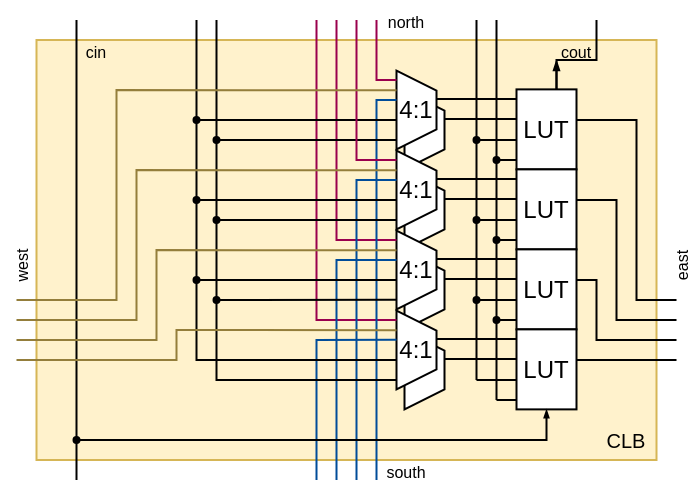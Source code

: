 <mxfile version="20.6.2" type="device"><diagram id="OTnBK1FZf9j2zW7oJSfE" name="Page-1"><mxGraphModel dx="517" dy="412" grid="1" gridSize="10" guides="1" tooltips="1" connect="1" arrows="1" fold="1" page="1" pageScale="1" pageWidth="827" pageHeight="1169" math="0" shadow="0"><root><mxCell id="0"/><mxCell id="1" parent="0"/><mxCell id="RtCC09YcA8MHMknFUzb9-1" value="" style="rounded=0;whiteSpace=wrap;html=1;fillColor=#fff2cc;strokeColor=#d6b656;" vertex="1" parent="1"><mxGeometry x="66.25" y="60" width="310" height="210" as="geometry"/></mxCell><mxCell id="RtCC09YcA8MHMknFUzb9-2" value="" style="endArrow=none;html=1;rounded=0;endFill=0;startArrow=blockThin;startFill=1;startSize=3;" edge="1" parent="1"><mxGeometry width="50" height="50" relative="1" as="geometry"><mxPoint x="326.25" y="70" as="sourcePoint"/><mxPoint x="326.25" y="90" as="targetPoint"/><Array as="points"/></mxGeometry></mxCell><mxCell id="RtCC09YcA8MHMknFUzb9-3" value="" style="endArrow=none;html=1;rounded=0;" edge="1" parent="1"><mxGeometry width="50" height="50" relative="1" as="geometry"><mxPoint x="346.25" y="50" as="sourcePoint"/><mxPoint x="326.25" y="90" as="targetPoint"/><Array as="points"><mxPoint x="346.25" y="70"/><mxPoint x="326.25" y="70"/></Array></mxGeometry></mxCell><mxCell id="RtCC09YcA8MHMknFUzb9-4" value="" style="endArrow=none;html=1;rounded=0;" edge="1" parent="1"><mxGeometry width="50" height="50" relative="1" as="geometry"><mxPoint x="286.25" y="230" as="sourcePoint"/><mxPoint x="286.25" y="50" as="targetPoint"/></mxGeometry></mxCell><mxCell id="RtCC09YcA8MHMknFUzb9-5" value="" style="endArrow=none;html=1;rounded=0;" edge="1" parent="1"><mxGeometry width="50" height="50" relative="1" as="geometry"><mxPoint x="296.25" y="240" as="sourcePoint"/><mxPoint x="296.25" y="50" as="targetPoint"/></mxGeometry></mxCell><mxCell id="RtCC09YcA8MHMknFUzb9-6" value="" style="group" vertex="1" connectable="0" parent="1"><mxGeometry x="246.25" y="70" width="90" height="54.69" as="geometry"/></mxCell><mxCell id="RtCC09YcA8MHMknFUzb9-7" value="" style="endArrow=none;html=1;rounded=0;startArrow=none;startFill=0;endSize=4;startSize=3;strokeWidth=1;entryX=0;entryY=0.5;entryDx=0;entryDy=0;" edge="1" parent="RtCC09YcA8MHMknFUzb9-6"><mxGeometry width="50" height="50" relative="1" as="geometry"><mxPoint x="20" y="29.55" as="sourcePoint"/><mxPoint x="60" y="29.55" as="targetPoint"/></mxGeometry></mxCell><mxCell id="RtCC09YcA8MHMknFUzb9-8" value="" style="shape=trapezoid;perimeter=trapezoidPerimeter;whiteSpace=wrap;html=1;fixedSize=1;size=10;direction=south;" vertex="1" parent="RtCC09YcA8MHMknFUzb9-6"><mxGeometry x="4" y="15.31" width="20" height="39.38" as="geometry"/></mxCell><mxCell id="RtCC09YcA8MHMknFUzb9-9" value="LUT" style="rounded=0;whiteSpace=wrap;html=1;" vertex="1" parent="RtCC09YcA8MHMknFUzb9-6"><mxGeometry x="60" y="14.69" width="30" height="40" as="geometry"/></mxCell><mxCell id="RtCC09YcA8MHMknFUzb9-10" value="4:1" style="shape=trapezoid;perimeter=trapezoidPerimeter;whiteSpace=wrap;html=1;fixedSize=1;size=10;direction=south;" vertex="1" parent="RtCC09YcA8MHMknFUzb9-6"><mxGeometry y="5.31" width="20" height="39.38" as="geometry"/></mxCell><mxCell id="RtCC09YcA8MHMknFUzb9-11" value="" style="endArrow=none;html=1;rounded=0;startArrow=oval;startFill=1;endSize=4;startSize=3;strokeWidth=1;" edge="1" parent="RtCC09YcA8MHMknFUzb9-6"><mxGeometry width="50" height="50" relative="1" as="geometry"><mxPoint x="50" y="50" as="sourcePoint"/><mxPoint x="60" y="50" as="targetPoint"/></mxGeometry></mxCell><mxCell id="RtCC09YcA8MHMknFUzb9-12" value="" style="endArrow=none;html=1;rounded=0;startArrow=oval;startFill=1;endSize=4;startSize=3;strokeWidth=1;" edge="1" parent="RtCC09YcA8MHMknFUzb9-6"><mxGeometry width="50" height="50" relative="1" as="geometry"><mxPoint x="40" y="40" as="sourcePoint"/><mxPoint x="60" y="40" as="targetPoint"/></mxGeometry></mxCell><mxCell id="RtCC09YcA8MHMknFUzb9-13" value="" style="endArrow=none;html=1;rounded=0;startArrow=none;startFill=0;endSize=4;startSize=3;strokeWidth=1;entryX=0;entryY=0.5;entryDx=0;entryDy=0;" edge="1" parent="RtCC09YcA8MHMknFUzb9-6"><mxGeometry width="50" height="50" relative="1" as="geometry"><mxPoint x="20.0" y="19.55" as="sourcePoint"/><mxPoint x="60.0" y="19.55" as="targetPoint"/></mxGeometry></mxCell><mxCell id="RtCC09YcA8MHMknFUzb9-14" value="" style="group" vertex="1" connectable="0" parent="1"><mxGeometry x="246.25" y="110" width="90" height="54.69" as="geometry"/></mxCell><mxCell id="RtCC09YcA8MHMknFUzb9-15" value="" style="endArrow=none;html=1;rounded=0;startArrow=none;startFill=0;endSize=4;startSize=3;strokeWidth=1;entryX=0;entryY=0.5;entryDx=0;entryDy=0;" edge="1" parent="RtCC09YcA8MHMknFUzb9-14"><mxGeometry width="50" height="50" relative="1" as="geometry"><mxPoint x="20" y="29.55" as="sourcePoint"/><mxPoint x="60" y="29.55" as="targetPoint"/></mxGeometry></mxCell><mxCell id="RtCC09YcA8MHMknFUzb9-16" value="" style="shape=trapezoid;perimeter=trapezoidPerimeter;whiteSpace=wrap;html=1;fixedSize=1;size=10;direction=south;" vertex="1" parent="RtCC09YcA8MHMknFUzb9-14"><mxGeometry x="4" y="15.31" width="20" height="39.38" as="geometry"/></mxCell><mxCell id="RtCC09YcA8MHMknFUzb9-17" value="LUT" style="rounded=0;whiteSpace=wrap;html=1;" vertex="1" parent="RtCC09YcA8MHMknFUzb9-14"><mxGeometry x="60" y="14.69" width="30" height="40" as="geometry"/></mxCell><mxCell id="RtCC09YcA8MHMknFUzb9-18" value="4:1" style="shape=trapezoid;perimeter=trapezoidPerimeter;whiteSpace=wrap;html=1;fixedSize=1;size=10;direction=south;" vertex="1" parent="RtCC09YcA8MHMknFUzb9-14"><mxGeometry y="5.31" width="20" height="39.38" as="geometry"/></mxCell><mxCell id="RtCC09YcA8MHMknFUzb9-19" value="" style="endArrow=none;html=1;rounded=0;startArrow=oval;startFill=1;endSize=4;startSize=3;strokeWidth=1;" edge="1" parent="RtCC09YcA8MHMknFUzb9-14"><mxGeometry width="50" height="50" relative="1" as="geometry"><mxPoint x="50" y="50" as="sourcePoint"/><mxPoint x="60" y="50" as="targetPoint"/></mxGeometry></mxCell><mxCell id="RtCC09YcA8MHMknFUzb9-20" value="" style="endArrow=none;html=1;rounded=0;startArrow=oval;startFill=1;endSize=4;startSize=3;strokeWidth=1;" edge="1" parent="RtCC09YcA8MHMknFUzb9-14"><mxGeometry width="50" height="50" relative="1" as="geometry"><mxPoint x="40" y="40" as="sourcePoint"/><mxPoint x="60" y="40" as="targetPoint"/></mxGeometry></mxCell><mxCell id="RtCC09YcA8MHMknFUzb9-21" value="" style="endArrow=none;html=1;rounded=0;startArrow=none;startFill=0;endSize=4;startSize=3;strokeWidth=1;entryX=0;entryY=0.5;entryDx=0;entryDy=0;" edge="1" parent="RtCC09YcA8MHMknFUzb9-14"><mxGeometry width="50" height="50" relative="1" as="geometry"><mxPoint x="20.0" y="19.55" as="sourcePoint"/><mxPoint x="60.0" y="19.55" as="targetPoint"/></mxGeometry></mxCell><mxCell id="RtCC09YcA8MHMknFUzb9-22" value="" style="group" vertex="1" connectable="0" parent="1"><mxGeometry x="246.25" y="150" width="90" height="54.69" as="geometry"/></mxCell><mxCell id="RtCC09YcA8MHMknFUzb9-23" value="" style="endArrow=none;html=1;rounded=0;startArrow=none;startFill=0;endSize=4;startSize=3;strokeWidth=1;entryX=0;entryY=0.5;entryDx=0;entryDy=0;" edge="1" parent="RtCC09YcA8MHMknFUzb9-22"><mxGeometry width="50" height="50" relative="1" as="geometry"><mxPoint x="20" y="29.55" as="sourcePoint"/><mxPoint x="60" y="29.55" as="targetPoint"/></mxGeometry></mxCell><mxCell id="RtCC09YcA8MHMknFUzb9-24" value="" style="shape=trapezoid;perimeter=trapezoidPerimeter;whiteSpace=wrap;html=1;fixedSize=1;size=10;direction=south;" vertex="1" parent="RtCC09YcA8MHMknFUzb9-22"><mxGeometry x="4" y="15.31" width="20" height="39.38" as="geometry"/></mxCell><mxCell id="RtCC09YcA8MHMknFUzb9-25" value="LUT" style="rounded=0;whiteSpace=wrap;html=1;" vertex="1" parent="RtCC09YcA8MHMknFUzb9-22"><mxGeometry x="60" y="14.69" width="30" height="40" as="geometry"/></mxCell><mxCell id="RtCC09YcA8MHMknFUzb9-26" value="4:1" style="shape=trapezoid;perimeter=trapezoidPerimeter;whiteSpace=wrap;html=1;fixedSize=1;size=10;direction=south;" vertex="1" parent="RtCC09YcA8MHMknFUzb9-22"><mxGeometry y="5.31" width="20" height="39.38" as="geometry"/></mxCell><mxCell id="RtCC09YcA8MHMknFUzb9-27" value="" style="endArrow=none;html=1;rounded=0;startArrow=oval;startFill=1;endSize=4;startSize=3;strokeWidth=1;" edge="1" parent="RtCC09YcA8MHMknFUzb9-22"><mxGeometry width="50" height="50" relative="1" as="geometry"><mxPoint x="50" y="50" as="sourcePoint"/><mxPoint x="60" y="50" as="targetPoint"/></mxGeometry></mxCell><mxCell id="RtCC09YcA8MHMknFUzb9-28" value="" style="endArrow=none;html=1;rounded=0;startArrow=oval;startFill=1;endSize=4;startSize=3;strokeWidth=1;" edge="1" parent="RtCC09YcA8MHMknFUzb9-22"><mxGeometry width="50" height="50" relative="1" as="geometry"><mxPoint x="40" y="40" as="sourcePoint"/><mxPoint x="60" y="40" as="targetPoint"/></mxGeometry></mxCell><mxCell id="RtCC09YcA8MHMknFUzb9-29" value="" style="endArrow=none;html=1;rounded=0;startArrow=none;startFill=0;endSize=4;startSize=3;strokeWidth=1;entryX=0;entryY=0.5;entryDx=0;entryDy=0;" edge="1" parent="RtCC09YcA8MHMknFUzb9-22"><mxGeometry width="50" height="50" relative="1" as="geometry"><mxPoint x="20.0" y="19.55" as="sourcePoint"/><mxPoint x="60.0" y="19.55" as="targetPoint"/></mxGeometry></mxCell><mxCell id="RtCC09YcA8MHMknFUzb9-30" value="" style="group" vertex="1" connectable="0" parent="1"><mxGeometry x="246.25" y="190" width="90" height="54.69" as="geometry"/></mxCell><mxCell id="RtCC09YcA8MHMknFUzb9-31" value="" style="endArrow=none;html=1;rounded=0;startArrow=none;startFill=0;endSize=4;startSize=3;strokeWidth=1;entryX=0;entryY=0.5;entryDx=0;entryDy=0;" edge="1" parent="RtCC09YcA8MHMknFUzb9-30"><mxGeometry width="50" height="50" relative="1" as="geometry"><mxPoint x="20" y="29.55" as="sourcePoint"/><mxPoint x="60" y="29.55" as="targetPoint"/></mxGeometry></mxCell><mxCell id="RtCC09YcA8MHMknFUzb9-32" value="" style="shape=trapezoid;perimeter=trapezoidPerimeter;whiteSpace=wrap;html=1;fixedSize=1;size=10;direction=south;" vertex="1" parent="RtCC09YcA8MHMknFUzb9-30"><mxGeometry x="4" y="15.31" width="20" height="39.38" as="geometry"/></mxCell><mxCell id="RtCC09YcA8MHMknFUzb9-33" value="LUT" style="rounded=0;whiteSpace=wrap;html=1;" vertex="1" parent="RtCC09YcA8MHMknFUzb9-30"><mxGeometry x="60" y="14.69" width="30" height="40" as="geometry"/></mxCell><mxCell id="RtCC09YcA8MHMknFUzb9-34" value="4:1" style="shape=trapezoid;perimeter=trapezoidPerimeter;whiteSpace=wrap;html=1;fixedSize=1;size=10;direction=south;" vertex="1" parent="RtCC09YcA8MHMknFUzb9-30"><mxGeometry y="5.31" width="20" height="39.38" as="geometry"/></mxCell><mxCell id="RtCC09YcA8MHMknFUzb9-35" value="" style="endArrow=none;html=1;rounded=0;startArrow=none;startFill=0;endSize=4;startSize=3;strokeWidth=1;" edge="1" parent="RtCC09YcA8MHMknFUzb9-30"><mxGeometry width="50" height="50" relative="1" as="geometry"><mxPoint x="50" y="50" as="sourcePoint"/><mxPoint x="60" y="50" as="targetPoint"/></mxGeometry></mxCell><mxCell id="RtCC09YcA8MHMknFUzb9-36" value="" style="endArrow=none;html=1;rounded=0;startArrow=none;startFill=0;endSize=4;startSize=3;strokeWidth=1;" edge="1" parent="RtCC09YcA8MHMknFUzb9-30"><mxGeometry width="50" height="50" relative="1" as="geometry"><mxPoint x="40" y="40" as="sourcePoint"/><mxPoint x="60" y="40" as="targetPoint"/></mxGeometry></mxCell><mxCell id="RtCC09YcA8MHMknFUzb9-37" value="" style="endArrow=none;html=1;rounded=0;startArrow=none;startFill=0;endSize=4;startSize=3;strokeWidth=1;entryX=0;entryY=0.5;entryDx=0;entryDy=0;" edge="1" parent="RtCC09YcA8MHMknFUzb9-30"><mxGeometry width="50" height="50" relative="1" as="geometry"><mxPoint x="20.0" y="19.55" as="sourcePoint"/><mxPoint x="60.0" y="19.55" as="targetPoint"/></mxGeometry></mxCell><mxCell id="RtCC09YcA8MHMknFUzb9-38" value="" style="endArrow=none;html=1;rounded=0;strokeColor=#99004D;" edge="1" parent="1"><mxGeometry width="50" height="50" relative="1" as="geometry"><mxPoint x="246.25" y="80" as="sourcePoint"/><mxPoint x="236.25" y="50" as="targetPoint"/><Array as="points"><mxPoint x="236.25" y="80"/></Array></mxGeometry></mxCell><mxCell id="RtCC09YcA8MHMknFUzb9-39" value="" style="endArrow=none;html=1;rounded=0;strokeColor=#99004D;" edge="1" parent="1"><mxGeometry width="50" height="50" relative="1" as="geometry"><mxPoint x="246.25" y="160" as="sourcePoint"/><mxPoint x="216.25" y="50" as="targetPoint"/><Array as="points"><mxPoint x="216.25" y="160"/></Array></mxGeometry></mxCell><mxCell id="RtCC09YcA8MHMknFUzb9-40" value="" style="endArrow=none;html=1;rounded=0;strokeColor=#99004D;" edge="1" parent="1"><mxGeometry width="50" height="50" relative="1" as="geometry"><mxPoint x="246.25" y="200" as="sourcePoint"/><mxPoint x="206.25" y="50" as="targetPoint"/><Array as="points"><mxPoint x="206.25" y="200"/></Array></mxGeometry></mxCell><mxCell id="RtCC09YcA8MHMknFUzb9-41" value="" style="endArrow=none;html=1;rounded=0;strokeColor=#004C99;" edge="1" parent="1"><mxGeometry width="50" height="50" relative="1" as="geometry"><mxPoint x="246.25" y="90" as="sourcePoint"/><mxPoint x="236.25" y="280" as="targetPoint"/><Array as="points"><mxPoint x="236.25" y="90"/></Array></mxGeometry></mxCell><mxCell id="RtCC09YcA8MHMknFUzb9-42" value="" style="endArrow=oval;html=1;rounded=0;startArrow=none;startFill=0;endFill=1;endSize=3;" edge="1" parent="1"><mxGeometry width="50" height="50" relative="1" as="geometry"><mxPoint x="246.25" y="100" as="sourcePoint"/><mxPoint x="146.25" y="100" as="targetPoint"/></mxGeometry></mxCell><mxCell id="RtCC09YcA8MHMknFUzb9-43" value="" style="endArrow=oval;html=1;rounded=0;startArrow=none;startFill=0;endFill=1;endSize=3;" edge="1" parent="1"><mxGeometry width="50" height="50" relative="1" as="geometry"><mxPoint x="246.25" y="110" as="sourcePoint"/><mxPoint x="156.25" y="110" as="targetPoint"/></mxGeometry></mxCell><mxCell id="RtCC09YcA8MHMknFUzb9-44" value="" style="endArrow=none;html=1;rounded=0;strokeColor=#99004D;" edge="1" parent="1"><mxGeometry width="50" height="50" relative="1" as="geometry"><mxPoint x="246.25" y="120" as="sourcePoint"/><mxPoint x="226.25" y="50" as="targetPoint"/><Array as="points"><mxPoint x="226.25" y="120"/></Array></mxGeometry></mxCell><mxCell id="RtCC09YcA8MHMknFUzb9-45" value="" style="endArrow=none;html=1;rounded=0;strokeColor=#004C99;" edge="1" parent="1"><mxGeometry width="50" height="50" relative="1" as="geometry"><mxPoint x="246.25" y="130" as="sourcePoint"/><mxPoint x="226.25" y="280" as="targetPoint"/><Array as="points"><mxPoint x="226.25" y="130"/></Array></mxGeometry></mxCell><mxCell id="RtCC09YcA8MHMknFUzb9-46" value="" style="endArrow=oval;html=1;rounded=0;endSize=3;endFill=1;" edge="1" parent="1"><mxGeometry width="50" height="50" relative="1" as="geometry"><mxPoint x="246.25" y="140" as="sourcePoint"/><mxPoint x="146.25" y="140" as="targetPoint"/></mxGeometry></mxCell><mxCell id="RtCC09YcA8MHMknFUzb9-47" value="" style="endArrow=oval;html=1;rounded=0;endSize=3;endFill=1;" edge="1" parent="1"><mxGeometry width="50" height="50" relative="1" as="geometry"><mxPoint x="246.25" y="150" as="sourcePoint"/><mxPoint x="156.25" y="150" as="targetPoint"/></mxGeometry></mxCell><mxCell id="RtCC09YcA8MHMknFUzb9-48" value="" style="endArrow=none;html=1;rounded=0;strokeColor=#004C99;" edge="1" parent="1"><mxGeometry width="50" height="50" relative="1" as="geometry"><mxPoint x="246.25" y="170" as="sourcePoint"/><mxPoint x="216.25" y="280" as="targetPoint"/><Array as="points"><mxPoint x="216.25" y="170"/></Array></mxGeometry></mxCell><mxCell id="RtCC09YcA8MHMknFUzb9-49" value="" style="endArrow=oval;html=1;rounded=0;endSize=3;endFill=1;" edge="1" parent="1"><mxGeometry width="50" height="50" relative="1" as="geometry"><mxPoint x="246.25" y="180" as="sourcePoint"/><mxPoint x="146.25" y="180" as="targetPoint"/></mxGeometry></mxCell><mxCell id="RtCC09YcA8MHMknFUzb9-50" value="" style="endArrow=oval;html=1;rounded=0;endSize=3;endFill=1;" edge="1" parent="1"><mxGeometry width="50" height="50" relative="1" as="geometry"><mxPoint x="246.25" y="189.84" as="sourcePoint"/><mxPoint x="156.25" y="190" as="targetPoint"/></mxGeometry></mxCell><mxCell id="RtCC09YcA8MHMknFUzb9-51" value="" style="endArrow=none;html=1;rounded=0;strokeColor=#004C99;" edge="1" parent="1"><mxGeometry width="50" height="50" relative="1" as="geometry"><mxPoint x="246.25" y="209.92" as="sourcePoint"/><mxPoint x="206.25" y="280" as="targetPoint"/><Array as="points"><mxPoint x="206.25" y="210"/></Array></mxGeometry></mxCell><mxCell id="RtCC09YcA8MHMknFUzb9-52" value="" style="endArrow=none;html=1;rounded=0;" edge="1" parent="1"><mxGeometry width="50" height="50" relative="1" as="geometry"><mxPoint x="246.25" y="220" as="sourcePoint"/><mxPoint x="146.25" y="50" as="targetPoint"/><Array as="points"><mxPoint x="146.25" y="220"/></Array></mxGeometry></mxCell><mxCell id="RtCC09YcA8MHMknFUzb9-53" value="" style="endArrow=none;html=1;rounded=0;" edge="1" parent="1"><mxGeometry width="50" height="50" relative="1" as="geometry"><mxPoint x="246.25" y="230" as="sourcePoint"/><mxPoint x="156.25" y="50" as="targetPoint"/><Array as="points"><mxPoint x="156.25" y="230"/></Array></mxGeometry></mxCell><mxCell id="RtCC09YcA8MHMknFUzb9-54" value="" style="endArrow=none;html=1;rounded=0;exitX=0.5;exitY=1;exitDx=0;exitDy=0;endFill=0;startArrow=blockThin;startFill=1;endSize=5;startSize=2;" edge="1" parent="1" source="RtCC09YcA8MHMknFUzb9-33"><mxGeometry width="50" height="50" relative="1" as="geometry"><mxPoint x="326.25" y="250" as="sourcePoint"/><mxPoint x="86.25" y="50" as="targetPoint"/><Array as="points"><mxPoint x="321.25" y="260"/><mxPoint x="86.25" y="260"/></Array></mxGeometry></mxCell><mxCell id="RtCC09YcA8MHMknFUzb9-55" value="" style="endArrow=none;html=1;rounded=0;" edge="1" parent="1"><mxGeometry width="50" height="50" relative="1" as="geometry"><mxPoint x="386.25" y="190" as="sourcePoint"/><mxPoint x="336.25" y="100" as="targetPoint"/><Array as="points"><mxPoint x="366.25" y="190"/><mxPoint x="366.25" y="100"/><mxPoint x="336.25" y="100"/></Array></mxGeometry></mxCell><mxCell id="RtCC09YcA8MHMknFUzb9-56" value="" style="endArrow=none;html=1;rounded=0;" edge="1" parent="1"><mxGeometry width="50" height="50" relative="1" as="geometry"><mxPoint x="386.25" y="200" as="sourcePoint"/><mxPoint x="336.25" y="140" as="targetPoint"/><Array as="points"><mxPoint x="356.25" y="200"/><mxPoint x="356.25" y="140"/><mxPoint x="336.25" y="140"/></Array></mxGeometry></mxCell><mxCell id="RtCC09YcA8MHMknFUzb9-57" value="" style="endArrow=none;html=1;rounded=0;" edge="1" parent="1"><mxGeometry width="50" height="50" relative="1" as="geometry"><mxPoint x="386.25" y="210" as="sourcePoint"/><mxPoint x="336.25" y="180" as="targetPoint"/><Array as="points"><mxPoint x="346.25" y="210"/><mxPoint x="346.25" y="180"/><mxPoint x="336.25" y="180"/></Array></mxGeometry></mxCell><mxCell id="RtCC09YcA8MHMknFUzb9-58" value="" style="endArrow=none;html=1;rounded=0;" edge="1" parent="1"><mxGeometry width="50" height="50" relative="1" as="geometry"><mxPoint x="386.25" y="220" as="sourcePoint"/><mxPoint x="336.25" y="220" as="targetPoint"/><Array as="points"><mxPoint x="336.25" y="220"/></Array></mxGeometry></mxCell><mxCell id="RtCC09YcA8MHMknFUzb9-59" value="" style="endArrow=none;html=1;rounded=0;startArrow=oval;startFill=1;endSize=4;startSize=3;strokeWidth=1;" edge="1" parent="1"><mxGeometry width="50" height="50" relative="1" as="geometry"><mxPoint x="86.25" y="260" as="sourcePoint"/><mxPoint x="86.25" y="280" as="targetPoint"/></mxGeometry></mxCell><mxCell id="RtCC09YcA8MHMknFUzb9-60" value="" style="endArrow=none;html=1;rounded=0;exitX=0.25;exitY=1;exitDx=0;exitDy=0;fillColor=#ffe6cc;strokeColor=#947E3B;" edge="1" parent="1" source="RtCC09YcA8MHMknFUzb9-18"><mxGeometry width="50" height="50" relative="1" as="geometry"><mxPoint x="196.25" y="160" as="sourcePoint"/><mxPoint x="56.25" y="200" as="targetPoint"/><Array as="points"><mxPoint x="116.25" y="125"/><mxPoint x="116.25" y="200"/></Array></mxGeometry></mxCell><mxCell id="RtCC09YcA8MHMknFUzb9-61" value="" style="endArrow=none;html=1;rounded=0;exitX=0.25;exitY=1;exitDx=0;exitDy=0;fillColor=#ffe6cc;strokeColor=#947E3B;" edge="1" parent="1" source="RtCC09YcA8MHMknFUzb9-10"><mxGeometry width="50" height="50" relative="1" as="geometry"><mxPoint x="196.25" y="120" as="sourcePoint"/><mxPoint x="56.25" y="190" as="targetPoint"/><Array as="points"><mxPoint x="106.25" y="85"/><mxPoint x="106.25" y="190"/></Array></mxGeometry></mxCell><mxCell id="RtCC09YcA8MHMknFUzb9-62" value="CLB" style="text;html=1;strokeColor=none;fillColor=none;align=center;verticalAlign=middle;whiteSpace=wrap;rounded=0;strokeWidth=2;fontSize=10;" vertex="1" parent="1"><mxGeometry x="346.25" y="250" width="30" height="20" as="geometry"/></mxCell><mxCell id="RtCC09YcA8MHMknFUzb9-63" value="&lt;font style=&quot;font-size: 8px;&quot;&gt;south&lt;/font&gt;" style="text;html=1;strokeColor=none;fillColor=none;align=center;verticalAlign=middle;whiteSpace=wrap;rounded=0;strokeWidth=2;fontSize=10;" vertex="1" parent="1"><mxGeometry x="236.25" y="270" width="30" height="10" as="geometry"/></mxCell><mxCell id="RtCC09YcA8MHMknFUzb9-64" value="&lt;font style=&quot;font-size: 8px;&quot;&gt;west&lt;/font&gt;" style="text;html=1;strokeColor=none;fillColor=none;align=center;verticalAlign=middle;whiteSpace=wrap;rounded=0;strokeWidth=2;fontSize=10;rotation=270;" vertex="1" parent="1"><mxGeometry x="40" y="163.75" width="35" height="17.5" as="geometry"/></mxCell><mxCell id="RtCC09YcA8MHMknFUzb9-65" value="&lt;font style=&quot;font-size: 8px;&quot;&gt;cin&lt;/font&gt;" style="text;html=1;strokeColor=none;fillColor=none;align=center;verticalAlign=middle;whiteSpace=wrap;rounded=0;strokeWidth=2;fontSize=10;" vertex="1" parent="1"><mxGeometry x="86.25" y="60" width="20" height="10" as="geometry"/></mxCell><mxCell id="RtCC09YcA8MHMknFUzb9-66" value="&lt;font style=&quot;font-size: 8px;&quot;&gt;cout&lt;/font&gt;" style="text;html=1;strokeColor=none;fillColor=none;align=center;verticalAlign=middle;whiteSpace=wrap;rounded=0;strokeWidth=2;fontSize=10;" vertex="1" parent="1"><mxGeometry x="326.25" y="60" width="20" height="10" as="geometry"/></mxCell><mxCell id="RtCC09YcA8MHMknFUzb9-67" value="" style="endArrow=none;html=1;rounded=0;exitX=0.25;exitY=1;exitDx=0;exitDy=0;fillColor=#ffe6cc;strokeColor=#947E3B;" edge="1" parent="1" source="RtCC09YcA8MHMknFUzb9-26"><mxGeometry width="50" height="50" relative="1" as="geometry"><mxPoint x="246.25" y="145.0" as="sourcePoint"/><mxPoint x="56.25" y="210" as="targetPoint"/><Array as="points"><mxPoint x="126.25" y="165"/><mxPoint x="126.25" y="210"/></Array></mxGeometry></mxCell><mxCell id="RtCC09YcA8MHMknFUzb9-68" value="" style="endArrow=none;html=1;rounded=0;exitX=0.25;exitY=1;exitDx=0;exitDy=0;fillColor=#ffe6cc;strokeColor=#947E3B;" edge="1" parent="1" source="RtCC09YcA8MHMknFUzb9-34"><mxGeometry width="50" height="50" relative="1" as="geometry"><mxPoint x="246.25" y="230" as="sourcePoint"/><mxPoint x="56.25" y="220" as="targetPoint"/><Array as="points"><mxPoint x="136.25" y="205"/><mxPoint x="136.25" y="220"/></Array></mxGeometry></mxCell><mxCell id="RtCC09YcA8MHMknFUzb9-69" value="&lt;font style=&quot;font-size: 8px;&quot;&gt;north&lt;/font&gt;" style="text;html=1;strokeColor=none;fillColor=none;align=center;verticalAlign=middle;whiteSpace=wrap;rounded=0;strokeWidth=2;fontSize=10;" vertex="1" parent="1"><mxGeometry x="236.25" y="40" width="30" height="20" as="geometry"/></mxCell><mxCell id="RtCC09YcA8MHMknFUzb9-71" value="&lt;font style=&quot;font-size: 8px;&quot;&gt;east&lt;/font&gt;" style="text;html=1;strokeColor=none;fillColor=none;align=center;verticalAlign=middle;whiteSpace=wrap;rounded=0;strokeWidth=2;fontSize=10;rotation=270;" vertex="1" parent="1"><mxGeometry x="370" y="163.75" width="35" height="17.5" as="geometry"/></mxCell></root></mxGraphModel></diagram></mxfile>